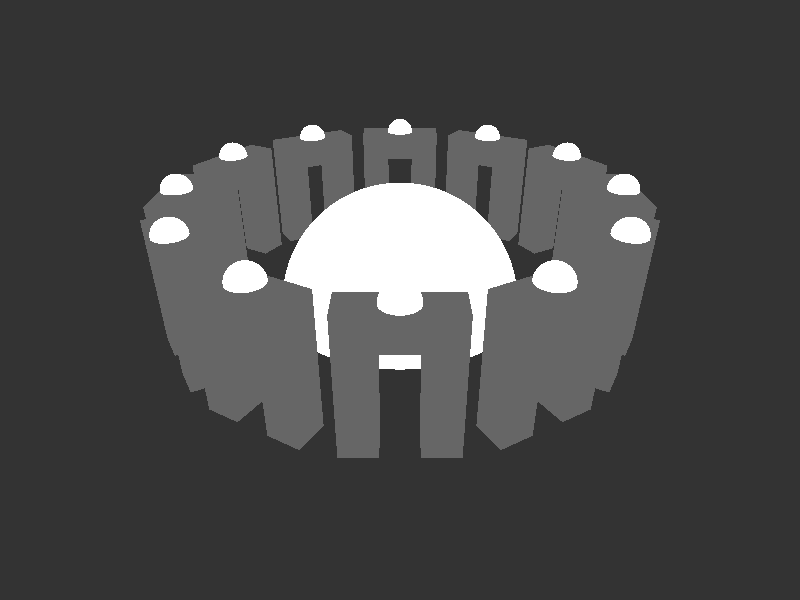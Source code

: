 // cs174, assignment 1 sample file (RIGHT HANDED)

camera {
  location  <0, 10.5, -18>
  up        <0,  1,  0>
  right     <1.33333, 0,  0>
  look_at   <0, 0, 0>
}

light_source {<-10, 10, 10> color rgb <1.0, 0.0, 0.0>}
light_source {<-10, 10, -10> color rgb <0.0, 1.0, 0.0>}
light_source {<10, 10, -10> color rgb <1.0, 1.0, 0.0>}
light_source {<10, 10, 10> color rgb <0.0, 0.0, 1.0>}

plane {<0, 1, 0>, 0
  pigment {color rgb <0.2, 0.2, 0.2>}
  finish {ambient 0.4 diffuse 4.0 reflection 0.4}
}
plane {<0, -1, 0>, -12
  pigment {color rgb <1, 1, 1>}
  finish {ambient 0.4 diffuse 4.0 reflection 0.4}
}




sphere {<0,0,0>, 4
   pigment {color rgb <1.0,1.0,1.0> }
   finish {ambient 0.3 specular 0.8 reflection 0.3 ior 1.33}
}

sphere {<0,4,0>,0.5
   pigment {color rgb <1.0,1.0,1.0> }
   finish {ambient 0.3 specular 0.8 reflection 0.8 refraction 1 ior 1.08}
   translate <0, 0, -7>
   rotate <0, 0, 0>
}
sphere {<0,4,0>,0.5
   pigment {color rgb <1.0,1.0,1.0> }
   finish {ambient 0.3 specular 0.8 reflection 0.8 refraction 1 ior 1.08}
   translate <0, 0, -7>
   rotate <0, 30, 0>
}
sphere {<0,4,0>,0.5
   pigment {color rgb <1.0,1.0,1.0> }
   finish {ambient 0.3 specular 0.8 reflection 0.8 refraction 1 ior 1.08}
   translate <0, 0, -7>
   rotate <0, 60, 0>
}
sphere {<0,4,0>,0.5
   pigment {color rgb <1.0,1.0,1.0> }
   finish {ambient 0.3 specular 0.8 reflection 0.8 refraction 1 ior 1.08}
   translate <0, 0, -7>
   rotate <0, 90, 0>
}
sphere {<0,4,0>,0.5
   pigment {color rgb <1.0,1.0,1.0> }
   finish {ambient 0.3 specular 0.8 reflection 0.8 refraction 1 ior 1.08}
   translate <0, 0, -7>
   rotate <0,120, 0>
}
sphere {<0,4,0>,0.5
   pigment {color rgb <1.0,1.0,1.0> }
   finish {ambient 0.3 specular 0.8 reflection 0.8 refraction 1 ior 1.08}
   translate <0, 0, -7>
   rotate <0,150, 0>
}
sphere {<0,4,0>,0.5
   pigment {color rgb <1.0,1.0,1.0> }
   finish {ambient 0.3 specular 0.8 reflection 0.8 refraction 1 ior 1.08}
   translate <0, 0, -7>
   rotate <0,180, 0>
}
sphere {<0,4,0>,0.5
   pigment {color rgb <1.0,1.0,1.0> }
   finish {ambient 0.3 specular 0.8 reflection 0.8 refraction 1 ior 1.08}
   translate <0, 0, -7>
   rotate <0, 210, 0>
}
sphere {<0,4,0>,0.5
   pigment {color rgb <1.0,1.0,1.0> }
   finish {ambient 0.3 specular 0.8 reflection 0.8 refraction 1 ior 1.08}
   translate <0, 0, -7>
   rotate <0, 240, 0>
}
sphere {<0,4,0>,0.5
   pigment {color rgb <1.0,1.0,1.0> }
   finish {ambient 0.3 specular 0.8 reflection 0.8 refraction 1 ior 1.08}
   translate <0, 0, -7>
   rotate <0, 270, 0>
}
sphere {<0,4,0>,0.5
   pigment {color rgb <1.0,1.0,1.0> }
   finish {ambient 0.3 specular 0.8 reflection 0.8 refraction 1 ior 1.08}
   translate <0, 0, -7>
   rotate <0, 300, 0>
}
sphere {<0,4,0>,0.5
   pigment {color rgb <1.0,1.0,1.0> }
   finish {ambient 0.3 specular 0.8 reflection 0.8 refraction 1 ior 1.08}
   translate <0, 0, -7>
   rotate <0, 330, 0>
}


box { <-1.5,0,-0.5>, <-0.5,3,0.5> 
  pigment { color rgb <0.4, 0.4, 0.4>}
  finish {ambient 0.2 diffuse 0.4 }
  translate <0, 0, -7>
  rotate <0, 0, 0>
  

}

box { <0.5,0,-0.5>, <1.5,3,0.5> 
  pigment { color rgb <0.4, 0.4, 0.4>}
  finish {ambient 0.2 diffuse 0.4 }
  translate <0, 0, -7>
  rotate <0, 0, 0>
  

}

box { <-1.5,3,-0.5>, <1.5,4,0.5> 
  pigment { color rgb <0.4, 0.4, 0.4>}
  finish {ambient 0.2 diffuse 0.4 }
  translate <0, 0, -7>
  rotate <0, 0, 0>
  
}

box { <-1.5,0,-0.5>, <-0.5,3,0.5> 
  pigment { color rgb <0.4, 0.4, 0.4>}
  finish {ambient 0.2 diffuse 0.4 }
  translate <0, 0, -7>
  rotate <0, 30, 0>
  

}

box { <0.5,0,-0.5>, <1.5,3,0.5> 
  pigment { color rgb <0.4, 0.4, 0.4>}
  finish {ambient 0.2 diffuse 0.4 }
  translate <0, 0, -7>
  rotate <0, 30, 0>
  

}

box { <-1.5,3,-0.5>, <1.5,4,0.5> 
  pigment { color rgb <0.4, 0.4, 0.4>}
  finish {ambient 0.2 diffuse 0.4 }
  translate <0, 0, -7>
  rotate <0, 30, 0>
  
}

box { <-1.5,0,-0.5>, <-0.5,3,0.5> 
  pigment { color rgb <0.4, 0.4, 0.4>}
  finish {ambient 0.2 diffuse 0.4 }
  translate <0, 0, -7>
  rotate <0, 60, 0>
  

}

box { <0.5,0,-0.5>, <1.5,3,0.5> 
  pigment { color rgb <0.4, 0.4, 0.4>}
  finish {ambient 0.2 diffuse 0.4 }
  translate <0, 0, -7>
  rotate <0, 60, 0>
  

}

box { <-1.5,3,-0.5>, <1.5,4,0.5> 
  pigment { color rgb <0.4, 0.4, 0.4>}
  finish {ambient 0.2 diffuse 0.4 }
  translate <0, 0, -7>
  rotate <0, 60, 0>
  
}

box { <-1.5,0,-0.5>, <-0.5,3,0.5> 
  pigment { color rgb <0.4, 0.4, 0.4>}
  finish {ambient 0.2 diffuse 0.4 }
  translate <0, 0, -7>
  rotate <0, 60, 0>
  

}

box { <0.5,0,-0.5>, <1.5,3,0.5> 
  pigment { color rgb <0.4, 0.4, 0.4>}
  finish {ambient 0.2 diffuse 0.4 }
  translate <0, 0, -7>
  rotate <0, 90, 0>
  

}

box { <-1.5,3,-0.5>, <1.5,4,0.5> 
  pigment { color rgb <0.4, 0.4, 0.4>}
  finish {ambient 0.2 diffuse 0.4 }
  translate <0, 0, -7>
  rotate <0, 90, 0>
  
}

box { <-1.5,0,-0.5>, <-0.5,3,0.5> 
  pigment { color rgb <0.4, 0.4, 0.4>}
  finish {ambient 0.2 diffuse 0.4 }
  translate <0, 0, -7>
  rotate <0, 90, 0>
  

}

box { <0.5,0,-0.5>, <1.5,3,0.5> 
  pigment { color rgb <0.4, 0.4, 0.4>}
  finish {ambient 0.2 diffuse 0.4 }
  translate <0, 0, -7>
  rotate <0, 90, 0>
  

}

box { <-1.5,3,-0.5>, <1.5,4,0.5> 
  pigment { color rgb <0.4, 0.4, 0.4>}
  finish {ambient 0.2 diffuse 0.4 }
  translate <0, 0, -7>
  rotate <0, 120, 0>
  
}

box { <-1.5,0,-0.5>, <-0.5,3,0.5> 
  pigment { color rgb <0.4, 0.4, 0.4>}
  finish {ambient 0.2 diffuse 0.4 }
  translate <0, 0, -7>
  rotate <0, 120, 0>
  

}

box { <0.5,0,-0.5>, <1.5,3,0.5> 
  pigment { color rgb <0.4, 0.4, 0.4>}
  finish {ambient 0.2 diffuse 0.4 }
  translate <0, 0, -7>
  rotate <0, 120, 0>
  

}

box { <-1.5,3,-0.5>, <1.5,4,0.5> 
  pigment { color rgb <0.4, 0.4, 0.4>}
  finish {ambient 0.2 diffuse 0.4 }
  translate <0, 0, -7>
  rotate <0, 150, 0>
  
}

box { <-1.5,0,-0.5>, <-0.5,3,0.5> 
  pigment { color rgb <0.4, 0.4, 0.4>}
  finish {ambient 0.2 diffuse 0.4 }
  translate <0, 0, -7>
  rotate <0, 150, 0>
  

}

box { <0.5,0,-0.5>, <1.5,3,0.5> 
  pigment { color rgb <0.4, 0.4, 0.4>}
  finish {ambient 0.2 diffuse 0.4 }
  translate <0, 0, -7>
  rotate <0, 150, 0>
  

}

box { <-1.5,3,-0.5>, <1.5,4,0.5> 
  pigment { color rgb <0.4, 0.4, 0.4>}
  finish {ambient 0.2 diffuse 0.4 }
  translate <0, 0, -7>
  rotate <0, 150, 0>
  
}

box { <-1.5,0,-0.5>, <-0.5,3,0.5> 
  pigment { color rgb <0.4, 0.4, 0.4>}
  finish {ambient 0.2 diffuse 0.4 }
  translate <0, 0, -7>
  rotate <0, 180, 0>
  

}

box { <0.5,0,-0.5>, <1.5,3,0.5> 
  pigment { color rgb <0.4, 0.4, 0.4>}
  finish {ambient 0.2 diffuse 0.4 }
  translate <0, 0, -7>
  rotate <0, 180, 0>
  

}

box { <-1.5,3,-0.5>, <1.5,4,0.5> 
  pigment { color rgb <0.4, 0.4, 0.4>}
  finish {ambient 0.2 diffuse 0.4 }
  translate <0, 0, -7>
  rotate <0, 180, 0>
  
}

box { <-1.5,0,-0.5>, <-0.5,3,0.5> 
  pigment { color rgb <0.4, 0.4, 0.4>}
  finish {ambient 0.2 diffuse 0.4 }
  translate <0, 0, -7>
  rotate <0, 180, 0>
  

}

box { <0.5,0,-0.5>, <1.5,3,0.5> 
  pigment { color rgb <0.4, 0.4, 0.4>}
  finish {ambient 0.2 diffuse 0.4 }
  translate <0, 0, -7>
  rotate <0, 210, 0>
  

}

box { <-1.5,3,-0.5>, <1.5,4,0.5> 
  pigment { color rgb <0.4, 0.4, 0.4>}
  finish {ambient 0.2 diffuse 0.4 }
  translate <0, 0, -7>
  rotate <0, 210, 0>
  
}

box { <-1.5,0,-0.5>, <-0.5,3,0.5> 
  pigment { color rgb <0.4, 0.4, 0.4>}
  finish {ambient 0.2 diffuse 0.4 }
  translate <0, 0, -7>
  rotate <0, 210, 0>
  

}

box { <0.5,0,-0.5>, <1.5,3,0.5> 
  pigment { color rgb <0.4, 0.4, 0.4>}
  finish {ambient 0.2 diffuse 0.4 }
  translate <0, 0, -7>
  rotate <0, 210, 0>
  

}

box { <-1.5,3,-0.5>, <1.5,4,0.5> 
  pigment { color rgb <0.4, 0.4, 0.4>}
  finish {ambient 0.2 diffuse 0.4 }
  translate <0, 0, -7>
  rotate <0, 240, 0>
  
}

box { <-1.5,0,-0.5>, <-0.5,3,0.5> 
  pigment { color rgb <0.4, 0.4, 0.4>}
  finish {ambient 0.2 diffuse 0.4 }
  translate <0, 0, -7>
  rotate <0, 240, 0>
  

}

box { <0.5,0,-0.5>, <1.5,3,0.5> 
  pigment { color rgb <0.4, 0.4, 0.4>}
  finish {ambient 0.2 diffuse 0.4 }
  translate <0, 0, -7>
  rotate <0, 240, 0>
  

}

box { <-1.5,3,-0.5>, <1.5,4,0.5> 
  pigment { color rgb <0.4, 0.4, 0.4>}
  finish {ambient 0.2 diffuse 0.4 }
  translate <0, 0, -7>
  rotate <0, 240, 0>
  
}

box { <-1.5,0,-0.5>, <-0.5,3,0.5> 
  pigment { color rgb <0.4, 0.4, 0.4>}
  finish {ambient 0.2 diffuse 0.4 }
  translate <0, 0, -7>
  rotate <0, 270, 0>
  

}

box { <0.5,0,-0.5>, <1.5,3,0.5> 
  pigment { color rgb <0.4, 0.4, 0.4>}
  finish {ambient 0.2 diffuse 0.4 }
  translate <0, 0, -7>
  rotate <0, 270, 0>
  

}

box { <-1.5,3,-0.5>, <1.5,4,0.5> 
  pigment { color rgb <0.4, 0.4, 0.4>}
  finish {ambient 0.2 diffuse 0.4 }
  translate <0, 0, -7>
  rotate <0, 270, 0>
  
}

box { <-1.5,0,-0.5>, <-0.5,3,0.5> 
  pigment { color rgb <0.4, 0.4, 0.4>}
  finish {ambient 0.2 diffuse 0.4 }
  translate <0, 0, -7>
  rotate <0, 300, 0>
  

}

box { <0.5,0,-0.5>, <1.5,3,0.5> 
  pigment { color rgb <0.4, 0.4, 0.4>}
  finish {ambient 0.2 diffuse 0.4 }
  translate <0, 0, -7>
  rotate <0, 300, 0>
  

}

box { <-1.5,3,-0.5>, <1.5,4,0.5> 
  pigment { color rgb <0.4, 0.4, 0.4>}
  finish {ambient 0.2 diffuse 0.4 }
  translate <0, 0, -7>
  rotate <0, 300, 0>
  
}

box { <-1.5,0,-0.5>, <-0.5,3,0.5> 
  pigment { color rgb <0.4, 0.4, 0.4>}
  finish {ambient 0.2 diffuse 0.4 }
  translate <0, 0, -7>
  rotate <0, 330, 0>
  

}

box { <0.5,0,-0.5>, <1.5,3,0.5> 
  pigment { color rgb <0.4, 0.4, 0.4>}
  finish {ambient 0.2 diffuse 0.4 }
  translate <0, 0, -7>
  rotate <0, 330, 0>
  

}

box { <-1.5,3,-0.5>, <1.5,4,0.5> 
  pigment { color rgb <0.4, 0.4, 0.4>}
  finish {ambient 0.2 diffuse 0.4 }
  translate <0, 0, -7>
  rotate <0, 330, 0>
  
}




